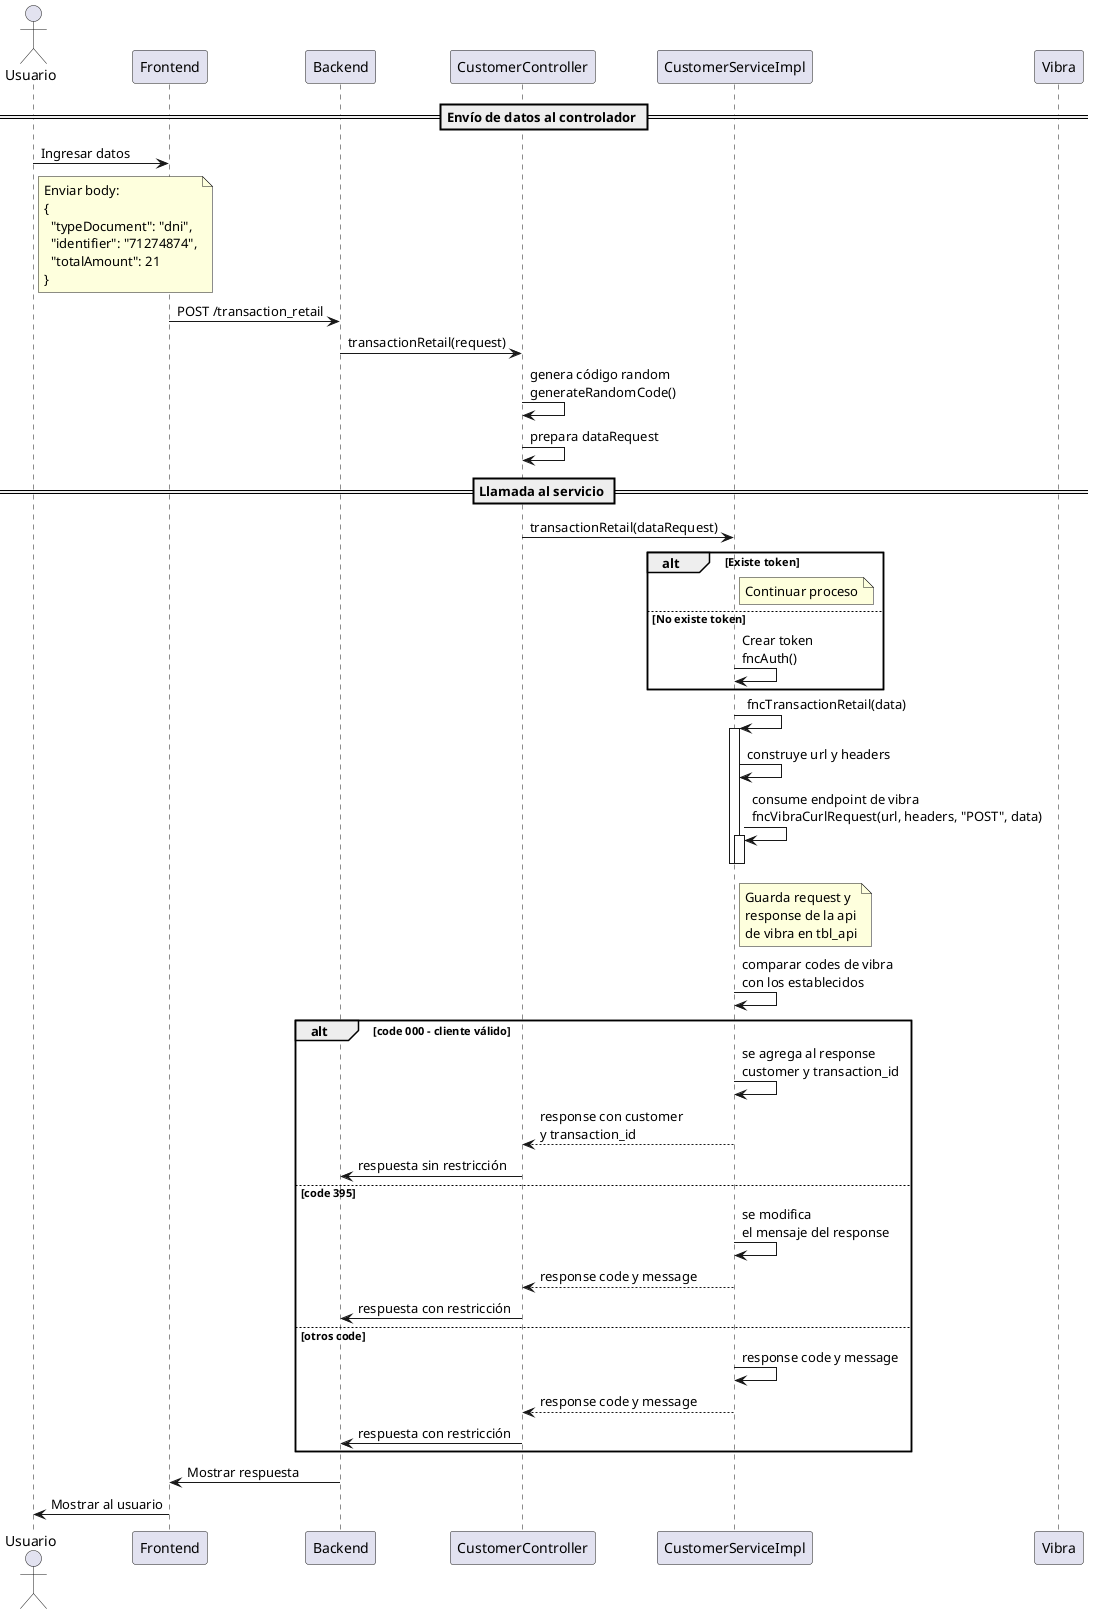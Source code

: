 @startuml transaction_retail
actor Usuario
participant Frontend
participant Backend
participant CustomerController
participant CustomerServiceImpl
participant Vibra

== Envío de datos al controlador ==
Usuario -> Frontend : Ingresar datos
note right of Usuario
  Enviar body:
  {
    "typeDocument": "dni",
    "identifier": "71274874",
    "totalAmount": 21
  }
end note
Frontend -> Backend : POST /transaction_retail
Backend -> CustomerController : transactionRetail(request)
CustomerController -> CustomerController : genera código random\ngenerateRandomCode()
CustomerController -> CustomerController : prepara dataRequest

== Llamada al servicio ==
CustomerController -> CustomerServiceImpl : transactionRetail(dataRequest)

alt Existe token
  note right of CustomerServiceImpl
      Continuar proceso
  end note
else No existe token
  CustomerServiceImpl -> CustomerServiceImpl : Crear token\nfncAuth()
end

CustomerServiceImpl -> CustomerServiceImpl : fncTransactionRetail(data)
activate CustomerServiceImpl
    CustomerServiceImpl -> CustomerServiceImpl : construye url y headers
    CustomerServiceImpl -> CustomerServiceImpl : consume endpoint de vibra\nfncVibraCurlRequest(url, headers, "POST", data)
    activate CustomerServiceImpl
    deactivate CustomerServiceImpl

deactivate CustomerServiceImpl

note right of CustomerServiceImpl
  Guarda request y
  response de la api
  de vibra en tbl_api
end note

CustomerServiceImpl -> CustomerServiceImpl : comparar codes de vibra\ncon los establecidos

alt code 000 - cliente válido
  CustomerServiceImpl -> CustomerServiceImpl : se agrega al response\ncustomer y transaction_id 
  CustomerServiceImpl --> CustomerController : response con customer\ny transaction_id
  CustomerController -> Backend : respuesta sin restricción
else code 395
  CustomerServiceImpl -> CustomerServiceImpl : se modifica\nel mensaje del response
  CustomerServiceImpl --> CustomerController : response code y message
  CustomerController -> Backend : respuesta con restricción
else otros code
  CustomerServiceImpl -> CustomerServiceImpl : response code y message
  CustomerServiceImpl --> CustomerController : response code y message
  CustomerController -> Backend : respuesta con restricción
end

Backend -> Frontend : Mostrar respuesta
Frontend -> Usuario : Mostrar al usuario
@enduml
